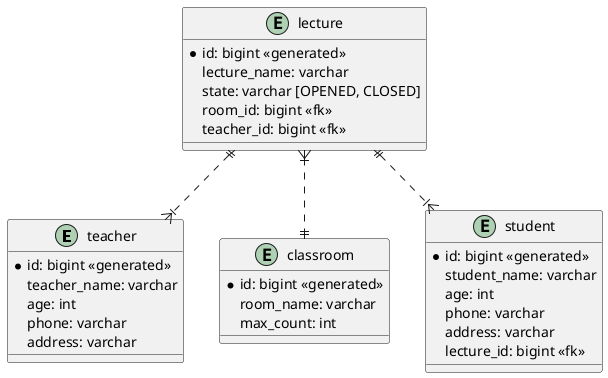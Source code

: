 요구사항
1. 강의는 강사와 교실을 각각 하나씩 가질 수 있다.
2. 학생은 강의를 하나만 들을 수 있다.

@startuml

entity teacher {
  * id: bigint <<generated>>
  teacher_name: varchar
  age: int
  phone: varchar
  address: varchar
}

entity classroom {
  * id: bigint <<generated>>
  room_name: varchar
  max_count: int
}

entity student {
  * id: bigint <<generated>>
  student_name: varchar
  age: int
  phone: varchar
  address: varchar
  lecture_id: bigint <<fk>>
}

entity lecture {
  * id: bigint <<generated>>
  lecture_name: varchar
  state: varchar [OPENED, CLOSED]
  room_id: bigint <<fk>>
  teacher_id: bigint <<fk>>
}

lecture ||..|{ teacher
lecture }|..|| classroom
lecture ||..|{ student

@enduml
